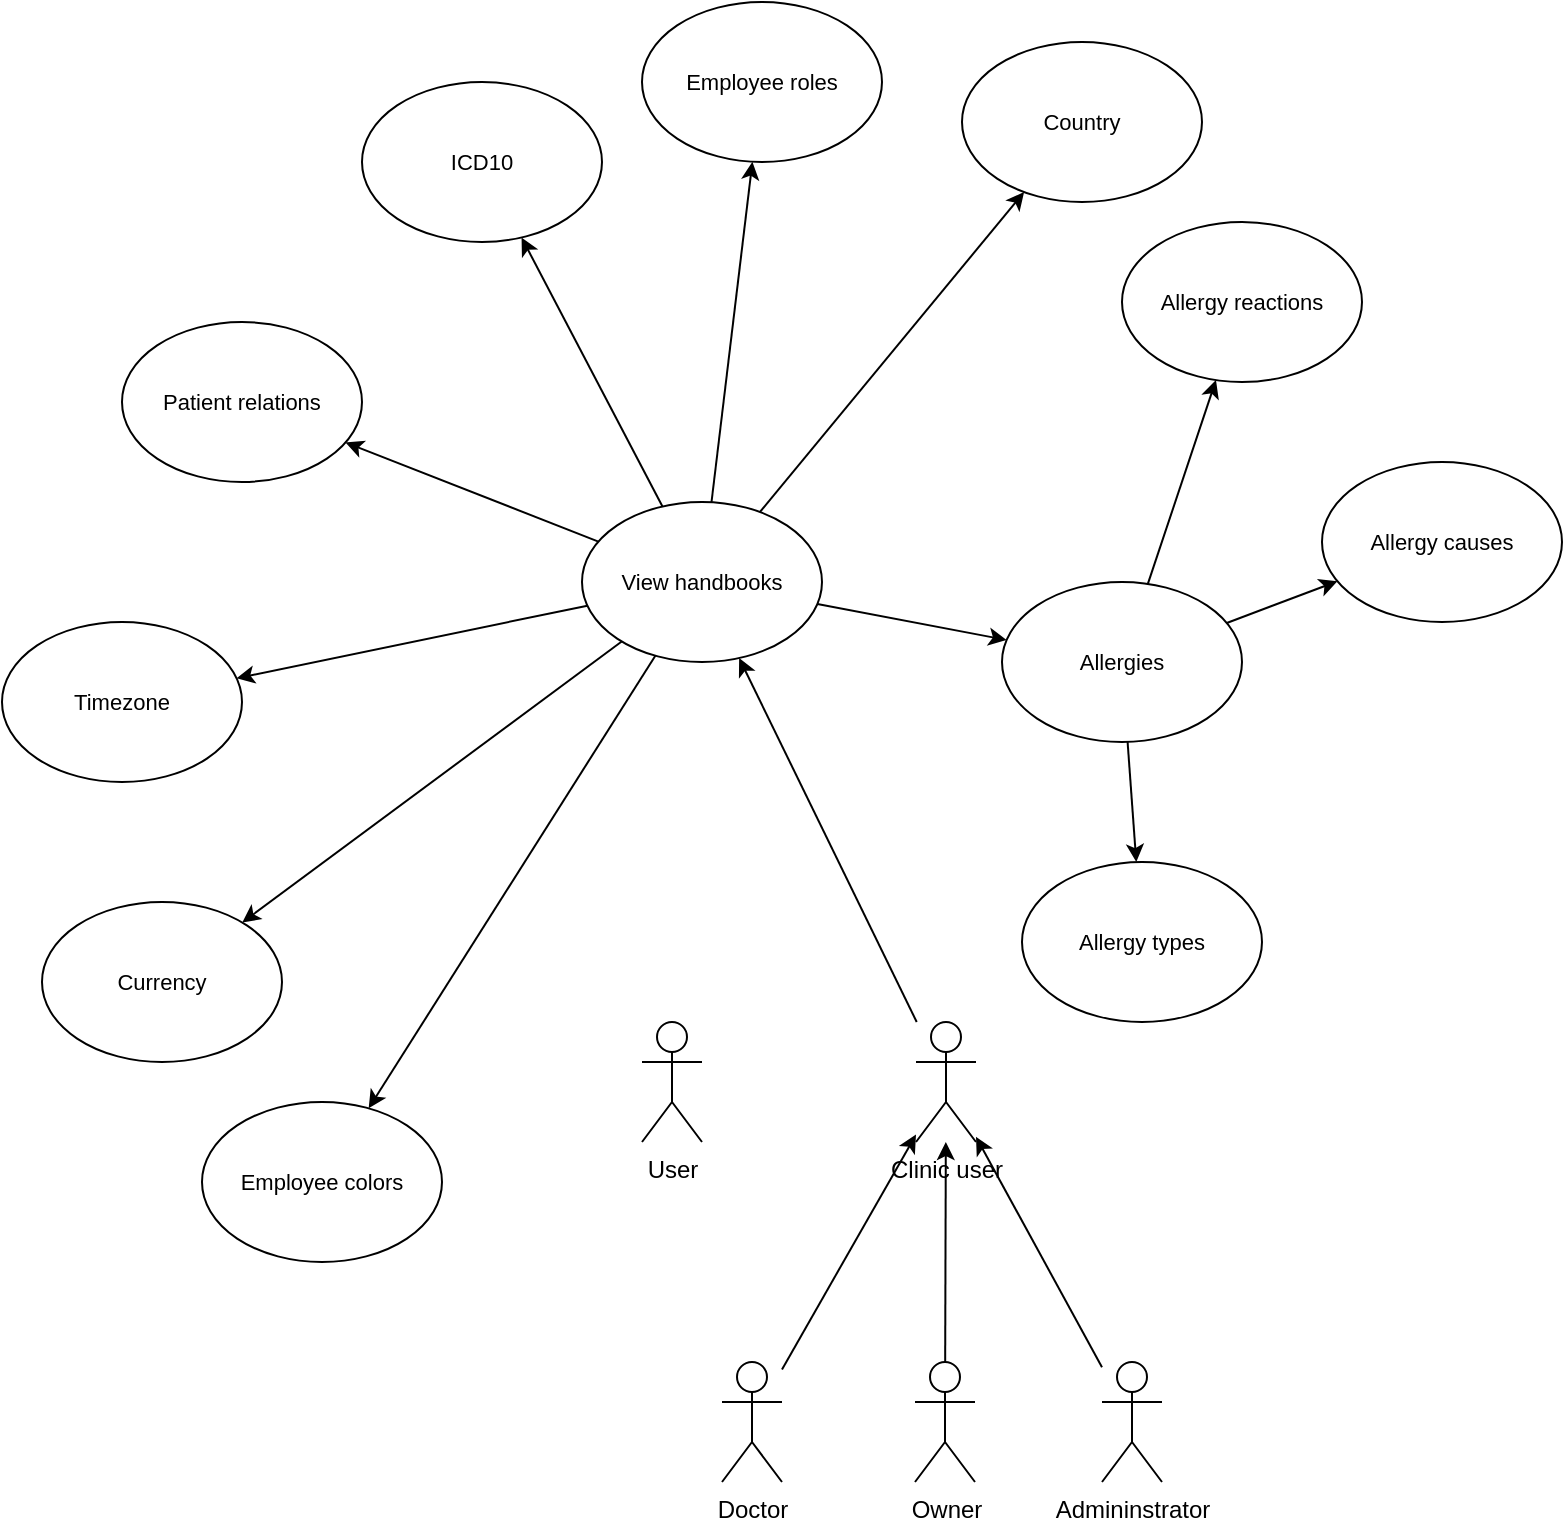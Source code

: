 <mxfile version="22.1.22" type="embed">
  <diagram id="eNOVBfQ3ibSRwN6jyO6P" name="Page-1">
    <mxGraphModel dx="3237" dy="1288" grid="1" gridSize="10" guides="1" tooltips="1" connect="1" arrows="1" fold="1" page="1" pageScale="1" pageWidth="827" pageHeight="1169" math="0" shadow="0">
      <root>
        <mxCell id="0" />
        <mxCell id="1" parent="0" />
        <mxCell id="82" style="edgeStyle=none;shape=connector;rounded=0;orthogonalLoop=1;jettySize=auto;html=1;labelBackgroundColor=default;strokeColor=default;align=center;verticalAlign=middle;fontFamily=Helvetica;fontSize=11;fontColor=default;endArrow=classic;" parent="1" source="109" target="59" edge="1">
          <mxGeometry relative="1" as="geometry">
            <mxPoint x="-1163.355" y="560" as="sourcePoint" />
          </mxGeometry>
        </mxCell>
        <mxCell id="61" style="edgeStyle=none;shape=connector;rounded=0;orthogonalLoop=1;jettySize=auto;html=1;labelBackgroundColor=default;strokeColor=default;align=center;verticalAlign=middle;fontFamily=Helvetica;fontSize=11;fontColor=default;endArrow=classic;" parent="1" source="59" target="60" edge="1">
          <mxGeometry relative="1" as="geometry" />
        </mxCell>
        <mxCell id="66" style="edgeStyle=none;shape=connector;rounded=0;orthogonalLoop=1;jettySize=auto;html=1;labelBackgroundColor=default;strokeColor=default;align=center;verticalAlign=middle;fontFamily=Helvetica;fontSize=11;fontColor=default;endArrow=classic;" parent="1" source="59" target="65" edge="1">
          <mxGeometry relative="1" as="geometry" />
        </mxCell>
        <mxCell id="67" style="edgeStyle=none;shape=connector;rounded=0;orthogonalLoop=1;jettySize=auto;html=1;labelBackgroundColor=default;strokeColor=default;align=center;verticalAlign=middle;fontFamily=Helvetica;fontSize=11;fontColor=default;endArrow=classic;" parent="1" source="59" target="64" edge="1">
          <mxGeometry relative="1" as="geometry" />
        </mxCell>
        <mxCell id="68" style="edgeStyle=none;shape=connector;rounded=0;orthogonalLoop=1;jettySize=auto;html=1;labelBackgroundColor=default;strokeColor=default;align=center;verticalAlign=middle;fontFamily=Helvetica;fontSize=11;fontColor=default;endArrow=classic;" parent="1" source="59" target="63" edge="1">
          <mxGeometry relative="1" as="geometry" />
        </mxCell>
        <mxCell id="71" style="edgeStyle=none;shape=connector;rounded=0;orthogonalLoop=1;jettySize=auto;html=1;labelBackgroundColor=default;strokeColor=default;align=center;verticalAlign=middle;fontFamily=Helvetica;fontSize=11;fontColor=default;endArrow=classic;" parent="1" source="59" target="70" edge="1">
          <mxGeometry relative="1" as="geometry" />
        </mxCell>
        <mxCell id="73" style="edgeStyle=none;shape=connector;rounded=0;orthogonalLoop=1;jettySize=auto;html=1;labelBackgroundColor=default;strokeColor=default;align=center;verticalAlign=middle;fontFamily=Helvetica;fontSize=11;fontColor=default;endArrow=classic;" parent="1" source="59" target="72" edge="1">
          <mxGeometry relative="1" as="geometry" />
        </mxCell>
        <mxCell id="78" style="edgeStyle=none;shape=connector;rounded=0;orthogonalLoop=1;jettySize=auto;html=1;labelBackgroundColor=default;strokeColor=default;align=center;verticalAlign=middle;fontFamily=Helvetica;fontSize=11;fontColor=default;endArrow=classic;" parent="1" source="59" target="77" edge="1">
          <mxGeometry relative="1" as="geometry" />
        </mxCell>
        <mxCell id="117" style="rounded=0;orthogonalLoop=1;jettySize=auto;html=1;" edge="1" parent="1" source="59" target="62">
          <mxGeometry relative="1" as="geometry" />
        </mxCell>
        <mxCell id="59" value="View handbooks" style="ellipse;whiteSpace=wrap;html=1;fontFamily=Helvetica;fontSize=11;fontColor=default;" parent="1" vertex="1">
          <mxGeometry x="-1350" y="300" width="120" height="80" as="geometry" />
        </mxCell>
        <mxCell id="60" value="Employee roles" style="ellipse;whiteSpace=wrap;html=1;fontFamily=Helvetica;fontSize=11;fontColor=default;" parent="1" vertex="1">
          <mxGeometry x="-1320" y="50" width="120" height="80" as="geometry" />
        </mxCell>
        <mxCell id="62" value="Employee colors" style="ellipse;whiteSpace=wrap;html=1;fontFamily=Helvetica;fontSize=11;fontColor=default;" parent="1" vertex="1">
          <mxGeometry x="-1540" y="600" width="120" height="80" as="geometry" />
        </mxCell>
        <mxCell id="63" value="Country" style="ellipse;whiteSpace=wrap;html=1;fontFamily=Helvetica;fontSize=11;fontColor=default;" parent="1" vertex="1">
          <mxGeometry x="-1160" y="70" width="120" height="80" as="geometry" />
        </mxCell>
        <mxCell id="64" value="Timezone" style="ellipse;whiteSpace=wrap;html=1;fontFamily=Helvetica;fontSize=11;fontColor=default;" parent="1" vertex="1">
          <mxGeometry x="-1640" y="360" width="120" height="80" as="geometry" />
        </mxCell>
        <mxCell id="65" value="Currency" style="ellipse;whiteSpace=wrap;html=1;fontFamily=Helvetica;fontSize=11;fontColor=default;" parent="1" vertex="1">
          <mxGeometry x="-1620" y="500" width="120" height="80" as="geometry" />
        </mxCell>
        <mxCell id="70" value="ICD10" style="ellipse;whiteSpace=wrap;html=1;fontFamily=Helvetica;fontSize=11;fontColor=default;" parent="1" vertex="1">
          <mxGeometry x="-1460" y="90" width="120" height="80" as="geometry" />
        </mxCell>
        <mxCell id="79" style="edgeStyle=none;shape=connector;rounded=0;orthogonalLoop=1;jettySize=auto;html=1;labelBackgroundColor=default;strokeColor=default;align=center;verticalAlign=middle;fontFamily=Helvetica;fontSize=11;fontColor=default;endArrow=classic;" parent="1" source="72" target="74" edge="1">
          <mxGeometry relative="1" as="geometry" />
        </mxCell>
        <mxCell id="80" style="edgeStyle=none;shape=connector;rounded=0;orthogonalLoop=1;jettySize=auto;html=1;labelBackgroundColor=default;strokeColor=default;align=center;verticalAlign=middle;fontFamily=Helvetica;fontSize=11;fontColor=default;endArrow=classic;" parent="1" source="72" target="75" edge="1">
          <mxGeometry relative="1" as="geometry" />
        </mxCell>
        <mxCell id="81" style="edgeStyle=none;shape=connector;rounded=0;orthogonalLoop=1;jettySize=auto;html=1;labelBackgroundColor=default;strokeColor=default;align=center;verticalAlign=middle;fontFamily=Helvetica;fontSize=11;fontColor=default;endArrow=classic;" parent="1" source="72" target="76" edge="1">
          <mxGeometry relative="1" as="geometry" />
        </mxCell>
        <mxCell id="72" value="Allergies" style="ellipse;whiteSpace=wrap;html=1;fontFamily=Helvetica;fontSize=11;fontColor=default;" parent="1" vertex="1">
          <mxGeometry x="-1140" y="340" width="120" height="80" as="geometry" />
        </mxCell>
        <mxCell id="74" value="Allergy types" style="ellipse;whiteSpace=wrap;html=1;fontFamily=Helvetica;fontSize=11;fontColor=default;" parent="1" vertex="1">
          <mxGeometry x="-1130" y="480" width="120" height="80" as="geometry" />
        </mxCell>
        <mxCell id="75" value="Allergy causes" style="ellipse;whiteSpace=wrap;html=1;fontFamily=Helvetica;fontSize=11;fontColor=default;" parent="1" vertex="1">
          <mxGeometry x="-980" y="280" width="120" height="80" as="geometry" />
        </mxCell>
        <mxCell id="76" value="Allergy reactions" style="ellipse;whiteSpace=wrap;html=1;fontFamily=Helvetica;fontSize=11;fontColor=default;" parent="1" vertex="1">
          <mxGeometry x="-1080" y="160" width="120" height="80" as="geometry" />
        </mxCell>
        <mxCell id="77" value="Patient relations" style="ellipse;whiteSpace=wrap;html=1;fontFamily=Helvetica;fontSize=11;fontColor=default;" parent="1" vertex="1">
          <mxGeometry x="-1580" y="210" width="120" height="80" as="geometry" />
        </mxCell>
        <mxCell id="109" value="Clinic user" style="shape=umlActor;verticalLabelPosition=bottom;verticalAlign=top;html=1;outlineConnect=0;" vertex="1" parent="1">
          <mxGeometry x="-1183" y="560" width="30" height="60" as="geometry" />
        </mxCell>
        <mxCell id="110" style="edgeStyle=none;shape=connector;rounded=0;orthogonalLoop=1;jettySize=auto;html=1;labelBackgroundColor=default;strokeColor=default;align=center;verticalAlign=middle;fontFamily=Helvetica;fontSize=11;fontColor=default;endArrow=classic;" edge="1" parent="1" source="111" target="109">
          <mxGeometry relative="1" as="geometry" />
        </mxCell>
        <mxCell id="111" value="Admininstrator" style="shape=umlActor;verticalLabelPosition=bottom;verticalAlign=top;html=1;outlineConnect=0;" vertex="1" parent="1">
          <mxGeometry x="-1090" y="730" width="30" height="60" as="geometry" />
        </mxCell>
        <mxCell id="112" style="edgeStyle=none;shape=connector;rounded=0;orthogonalLoop=1;jettySize=auto;html=1;labelBackgroundColor=default;strokeColor=default;align=center;verticalAlign=middle;fontFamily=Helvetica;fontSize=11;fontColor=default;endArrow=classic;" edge="1" parent="1" source="113" target="109">
          <mxGeometry relative="1" as="geometry" />
        </mxCell>
        <mxCell id="113" value="Owner" style="shape=umlActor;verticalLabelPosition=bottom;verticalAlign=top;html=1;outlineConnect=0;" vertex="1" parent="1">
          <mxGeometry x="-1183.5" y="730" width="30" height="60" as="geometry" />
        </mxCell>
        <mxCell id="114" value="User" style="shape=umlActor;verticalLabelPosition=bottom;verticalAlign=top;html=1;outlineConnect=0;" vertex="1" parent="1">
          <mxGeometry x="-1320" y="560" width="30" height="60" as="geometry" />
        </mxCell>
        <mxCell id="115" style="edgeStyle=none;shape=connector;rounded=0;orthogonalLoop=1;jettySize=auto;html=1;labelBackgroundColor=default;strokeColor=default;align=center;verticalAlign=middle;fontFamily=Helvetica;fontSize=11;fontColor=default;endArrow=classic;" edge="1" parent="1" source="116" target="109">
          <mxGeometry relative="1" as="geometry" />
        </mxCell>
        <mxCell id="116" value="Doctor" style="shape=umlActor;verticalLabelPosition=bottom;verticalAlign=top;html=1;outlineConnect=0;" vertex="1" parent="1">
          <mxGeometry x="-1280" y="730" width="30" height="60" as="geometry" />
        </mxCell>
      </root>
    </mxGraphModel>
  </diagram>
</mxfile>
